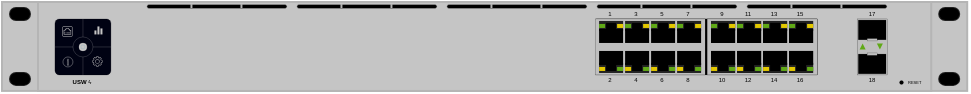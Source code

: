 <mxfile version="24.4.8" type="device">
  <diagram name="Page-1" id="KZN-zyBD-0XipZeYQRDT">
    <mxGraphModel dx="77" dy="45" grid="1" gridSize="10" guides="1" tooltips="1" connect="1" arrows="1" fold="1" page="1" pageScale="1" pageWidth="500" pageHeight="200" math="0" shadow="0">
      <root>
        <mxCell id="0" />
        <mxCell id="1" parent="0" />
        <mxCell id="kG8gvwdVwk8gPE0RTbr6-149" value="" style="group" parent="1" vertex="1" connectable="0">
          <mxGeometry x="9" y="78" width="482.6" height="44.45" as="geometry" />
        </mxCell>
        <mxCell id="PZP4gdgeWaH-fIwLRfgN-368" value="" style="rounded=0;whiteSpace=wrap;html=1;fillColor=#C5C5C5;strokeColor=#B5B5B5;glass=0;aspect=fixed;container=0;" parent="kG8gvwdVwk8gPE0RTbr6-149" vertex="1">
          <mxGeometry width="482.6" height="44.45" as="geometry" />
        </mxCell>
        <mxCell id="PZP4gdgeWaH-fIwLRfgN-369" value="" style="rounded=0;whiteSpace=wrap;html=1;fillColor=#C5C5C5;strokeColor=#B5B5B5;glass=0;aspect=fixed;container=0;" parent="kG8gvwdVwk8gPE0RTbr6-149" vertex="1">
          <mxGeometry x="18" width="446.6" height="44.45" as="geometry" />
        </mxCell>
        <mxCell id="8-Y4Epgb5bJB_0jupaL6-1" value="" style="group;strokeColor=#222222;rounded=1;arcSize=50;container=0;" parent="kG8gvwdVwk8gPE0RTbr6-149" vertex="1" connectable="0">
          <mxGeometry x="468.6" y="3" width="10" height="6" as="geometry" />
        </mxCell>
        <mxCell id="8-Y4Epgb5bJB_0jupaL6-2" value="" style="group;rounded=1;strokeColor=#222222;arcSize=50;container=0;" parent="kG8gvwdVwk8gPE0RTbr6-149" vertex="1" connectable="0">
          <mxGeometry x="468.6" y="35.45" width="10" height="6" as="geometry" />
        </mxCell>
        <mxCell id="8-Y4Epgb5bJB_0jupaL6-3" value="" style="group;rounded=1;strokeColor=#222222;arcSize=50;container=0;" parent="kG8gvwdVwk8gPE0RTbr6-149" vertex="1" connectable="0">
          <mxGeometry x="4" y="3" width="10" height="6" as="geometry" />
        </mxCell>
        <mxCell id="8-Y4Epgb5bJB_0jupaL6-4" value="" style="group;strokeColor=#222222;rounded=1;arcSize=50;container=0;" parent="kG8gvwdVwk8gPE0RTbr6-149" vertex="1" connectable="0">
          <mxGeometry x="4" y="35.45" width="10" height="6" as="geometry" />
        </mxCell>
        <mxCell id="dPUykWXNvH8D_2w4ptwh-304" value="18" style="text;html=1;align=center;verticalAlign=middle;whiteSpace=wrap;rounded=0;fontSize=3;container=0;fontColor=#000000;" parent="kG8gvwdVwk8gPE0RTbr6-149" vertex="1">
          <mxGeometry x="428.8" y="36.23" width="12" height="5" as="geometry" />
        </mxCell>
        <mxCell id="dPUykWXNvH8D_2w4ptwh-305" value="17" style="text;html=1;align=center;verticalAlign=middle;whiteSpace=wrap;rounded=0;fontSize=3;container=0;fontColor=#000000;" parent="kG8gvwdVwk8gPE0RTbr6-149" vertex="1">
          <mxGeometry x="428.8" y="3.23" width="12" height="5" as="geometry" />
        </mxCell>
        <mxCell id="dPUykWXNvH8D_2w4ptwh-325" value="" style="ellipse;whiteSpace=wrap;html=1;aspect=fixed;fillColor=#000000;strokeWidth=0.1;strokeColor=#222222;container=0;" parent="kG8gvwdVwk8gPE0RTbr6-149" vertex="1">
          <mxGeometry x="448.5" y="39" width="2" height="2" as="geometry" />
        </mxCell>
        <mxCell id="dPUykWXNvH8D_2w4ptwh-328" value="RESET" style="text;html=1;align=left;verticalAlign=middle;whiteSpace=wrap;rounded=0;fontSize=2;container=0;fontColor=#000000;" parent="kG8gvwdVwk8gPE0RTbr6-149" vertex="1">
          <mxGeometry x="450.5" y="39" width="10" height="2" as="geometry" />
        </mxCell>
        <mxCell id="PZP4gdgeWaH-fIwLRfgN-395" value="" style="rounded=0;whiteSpace=wrap;html=1;fillColor=#000000;fontColor=#ffffff;strokeColor=none;container=0;" parent="kG8gvwdVwk8gPE0RTbr6-149" vertex="1">
          <mxGeometry x="471.6" y="3" width="4" height="6" as="geometry" />
        </mxCell>
        <mxCell id="PZP4gdgeWaH-fIwLRfgN-396" value="" style="ellipse;whiteSpace=wrap;html=1;aspect=fixed;strokeColor=none;fillColor=#000000;container=0;" parent="kG8gvwdVwk8gPE0RTbr6-149" vertex="1">
          <mxGeometry x="472.6" y="3" width="6" height="6" as="geometry" />
        </mxCell>
        <mxCell id="PZP4gdgeWaH-fIwLRfgN-397" value="" style="ellipse;whiteSpace=wrap;html=1;aspect=fixed;strokeColor=none;fillColor=#000000;container=0;" parent="kG8gvwdVwk8gPE0RTbr6-149" vertex="1">
          <mxGeometry x="468.6" y="3" width="6" height="6" as="geometry" />
        </mxCell>
        <mxCell id="PZP4gdgeWaH-fIwLRfgN-391" value="" style="rounded=0;whiteSpace=wrap;html=1;fillColor=#000000;fontColor=#ffffff;strokeColor=none;container=0;" parent="kG8gvwdVwk8gPE0RTbr6-149" vertex="1">
          <mxGeometry x="471.6" y="35.45" width="4" height="6" as="geometry" />
        </mxCell>
        <mxCell id="PZP4gdgeWaH-fIwLRfgN-392" value="" style="ellipse;whiteSpace=wrap;html=1;aspect=fixed;strokeColor=none;fillColor=#000000;container=0;" parent="kG8gvwdVwk8gPE0RTbr6-149" vertex="1">
          <mxGeometry x="472.6" y="35.45" width="6" height="6" as="geometry" />
        </mxCell>
        <mxCell id="PZP4gdgeWaH-fIwLRfgN-393" value="" style="ellipse;whiteSpace=wrap;html=1;aspect=fixed;strokeColor=none;fillColor=#000000;container=0;" parent="kG8gvwdVwk8gPE0RTbr6-149" vertex="1">
          <mxGeometry x="468.6" y="35.45" width="6" height="6" as="geometry" />
        </mxCell>
        <mxCell id="PZP4gdgeWaH-fIwLRfgN-385" value="" style="rounded=0;whiteSpace=wrap;html=1;fillColor=#000000;fontColor=#ffffff;strokeColor=none;container=0;" parent="kG8gvwdVwk8gPE0RTbr6-149" vertex="1">
          <mxGeometry x="7" y="3" width="4" height="6" as="geometry" />
        </mxCell>
        <mxCell id="PZP4gdgeWaH-fIwLRfgN-386" value="" style="ellipse;whiteSpace=wrap;html=1;aspect=fixed;strokeColor=none;fillColor=#000000;container=0;" parent="kG8gvwdVwk8gPE0RTbr6-149" vertex="1">
          <mxGeometry x="8" y="3" width="6" height="6" as="geometry" />
        </mxCell>
        <mxCell id="PZP4gdgeWaH-fIwLRfgN-387" value="" style="ellipse;whiteSpace=wrap;html=1;aspect=fixed;strokeColor=none;fillColor=#000000;container=0;" parent="kG8gvwdVwk8gPE0RTbr6-149" vertex="1">
          <mxGeometry x="4" y="3" width="6" height="6" as="geometry" />
        </mxCell>
        <mxCell id="PZP4gdgeWaH-fIwLRfgN-376" value="" style="rounded=0;whiteSpace=wrap;html=1;fillColor=#000000;fontColor=#ffffff;strokeColor=none;container=0;" parent="kG8gvwdVwk8gPE0RTbr6-149" vertex="1">
          <mxGeometry x="7" y="35.45" width="4" height="6" as="geometry" />
        </mxCell>
        <mxCell id="PZP4gdgeWaH-fIwLRfgN-381" value="" style="ellipse;whiteSpace=wrap;html=1;aspect=fixed;strokeColor=none;fillColor=#000000;container=0;" parent="kG8gvwdVwk8gPE0RTbr6-149" vertex="1">
          <mxGeometry x="8" y="35.45" width="6" height="6" as="geometry" />
        </mxCell>
        <mxCell id="PZP4gdgeWaH-fIwLRfgN-382" value="" style="ellipse;whiteSpace=wrap;html=1;aspect=fixed;strokeColor=none;fillColor=#000000;container=0;" parent="kG8gvwdVwk8gPE0RTbr6-149" vertex="1">
          <mxGeometry x="4" y="35.45" width="6" height="6" as="geometry" />
        </mxCell>
        <mxCell id="dPUykWXNvH8D_2w4ptwh-297" value="" style="rounded=0;whiteSpace=wrap;html=1;strokeColor=#000000;fillColor=#BFBFBF;fontColor=#ffffff;strokeWidth=0.1;container=0;align=center;verticalAlign=middle;fontFamily=Teko Light;fontSize=3;" parent="kG8gvwdVwk8gPE0RTbr6-149" vertex="1">
          <mxGeometry x="427.3" y="8.23" width="15" height="28" as="geometry" />
        </mxCell>
        <mxCell id="dPUykWXNvH8D_2w4ptwh-299" value="" style="rounded=0;whiteSpace=wrap;html=1;strokeColor=#AAAAAA;fillColor=#000000;fontColor=#ffffff;strokeWidth=0.1;container=0;" parent="kG8gvwdVwk8gPE0RTbr6-149" vertex="1">
          <mxGeometry x="427.8" y="25.73" width="14" height="10" as="geometry" />
        </mxCell>
        <mxCell id="dPUykWXNvH8D_2w4ptwh-300" value="" style="rounded=0;whiteSpace=wrap;html=1;strokeColor=#AAAAAA;fillColor=#000000;fontColor=#ffffff;strokeWidth=0.1;container=0;" parent="kG8gvwdVwk8gPE0RTbr6-149" vertex="1">
          <mxGeometry x="427.8" y="8.73" width="14" height="10" as="geometry" />
        </mxCell>
        <mxCell id="dPUykWXNvH8D_2w4ptwh-301" value="" style="rounded=0;whiteSpace=wrap;html=1;strokeColor=#111111;fillColor=#BFBFBF;fontColor=#ffffff;strokeWidth=0.1;container=0;" parent="kG8gvwdVwk8gPE0RTbr6-149" vertex="1">
          <mxGeometry x="432.3" y="25.23" width="5" height="1.2" as="geometry" />
        </mxCell>
        <mxCell id="dPUykWXNvH8D_2w4ptwh-302" value="" style="rounded=0;whiteSpace=wrap;html=1;strokeColor=#111111;fillColor=#BFBFBF;fontColor=#ffffff;strokeWidth=0.1;container=0;" parent="kG8gvwdVwk8gPE0RTbr6-149" vertex="1">
          <mxGeometry x="432.3" y="18.03" width="5" height="1.2" as="geometry" />
        </mxCell>
        <mxCell id="dPUykWXNvH8D_2w4ptwh-272" value="" style="triangle;whiteSpace=wrap;html=1;fillColor=#60a917;fontColor=#ffffff;strokeColor=none;rotation=90;container=0;" parent="kG8gvwdVwk8gPE0RTbr6-149" vertex="1">
          <mxGeometry x="437.43" y="20.73" width="3" height="3.0" as="geometry" />
        </mxCell>
        <mxCell id="dPUykWXNvH8D_2w4ptwh-273" value="" style="triangle;whiteSpace=wrap;html=1;fillColor=#60a917;fontColor=#ffffff;strokeColor=none;rotation=-90;container=0;" parent="kG8gvwdVwk8gPE0RTbr6-149" vertex="1">
          <mxGeometry x="428.8" y="20.73" width="3" height="3.0" as="geometry" />
        </mxCell>
        <mxCell id="J5RZUyof8dS3kiCCLcv3-2" value="" style="rounded=1;whiteSpace=wrap;html=1;fillColor=#000213;strokeColor=#000000;glass=0;container=0;arcSize=8;gradientColor=none;gradientDirection=north;strokeWidth=0.1;" parent="kG8gvwdVwk8gPE0RTbr6-149" vertex="1">
          <mxGeometry x="26.22" y="8.22" width="28" height="28" as="geometry" />
        </mxCell>
        <mxCell id="YbWxmgszaFembR20GTfz-1" value="&lt;b&gt;USW&amp;nbsp;&lt;/b&gt;ϟ" style="text;html=1;align=center;verticalAlign=middle;whiteSpace=wrap;rounded=0;fontSize=3;fontColor=#000000;container=0;" parent="kG8gvwdVwk8gPE0RTbr6-149" vertex="1">
          <mxGeometry x="32.22" y="37.23" width="16" height="5" as="geometry" />
        </mxCell>
        <mxCell id="YbWxmgszaFembR20GTfz-4" style="edgeStyle=orthogonalEdgeStyle;rounded=0;orthogonalLoop=1;jettySize=auto;html=1;exitX=1;exitY=0.5;exitDx=0;exitDy=0;entryX=1;entryY=0.5;entryDx=0;entryDy=0;strokeWidth=0.1;endArrow=none;endFill=0;strokeColor=#C5C5C5;" parent="kG8gvwdVwk8gPE0RTbr6-149" source="YbWxmgszaFembR20GTfz-2" target="J5RZUyof8dS3kiCCLcv3-2" edge="1">
          <mxGeometry relative="1" as="geometry" />
        </mxCell>
        <mxCell id="YbWxmgszaFembR20GTfz-5" style="edgeStyle=orthogonalEdgeStyle;rounded=0;orthogonalLoop=1;jettySize=auto;html=1;exitX=0.5;exitY=0;exitDx=0;exitDy=0;entryX=0.5;entryY=0;entryDx=0;entryDy=0;endArrow=none;endFill=0;strokeWidth=0.1;strokeColor=#C5C5C5;" parent="kG8gvwdVwk8gPE0RTbr6-149" source="YbWxmgszaFembR20GTfz-2" target="J5RZUyof8dS3kiCCLcv3-2" edge="1">
          <mxGeometry relative="1" as="geometry" />
        </mxCell>
        <mxCell id="YbWxmgszaFembR20GTfz-6" style="edgeStyle=orthogonalEdgeStyle;rounded=0;orthogonalLoop=1;jettySize=auto;html=1;exitX=0;exitY=0.5;exitDx=0;exitDy=0;entryX=0;entryY=0.5;entryDx=0;entryDy=0;endArrow=none;endFill=0;strokeColor=#C5C5C5;strokeWidth=0.1;" parent="kG8gvwdVwk8gPE0RTbr6-149" source="YbWxmgszaFembR20GTfz-2" target="J5RZUyof8dS3kiCCLcv3-2" edge="1">
          <mxGeometry relative="1" as="geometry" />
        </mxCell>
        <mxCell id="YbWxmgszaFembR20GTfz-2" value="" style="ellipse;whiteSpace=wrap;html=1;aspect=fixed;strokeColor=#c5c5c5;fillColor=none;strokeWidth=0.1;container=0;" parent="kG8gvwdVwk8gPE0RTbr6-149" vertex="1">
          <mxGeometry x="35.22" y="17.22" width="10" height="10" as="geometry" />
        </mxCell>
        <mxCell id="YbWxmgszaFembR20GTfz-7" style="edgeStyle=orthogonalEdgeStyle;rounded=0;orthogonalLoop=1;jettySize=auto;html=1;exitX=0.5;exitY=1;exitDx=0;exitDy=0;entryX=0.5;entryY=1;entryDx=0;entryDy=0;endArrow=none;endFill=0;strokeWidth=0.1;strokeColor=#C5C5C5;" parent="kG8gvwdVwk8gPE0RTbr6-149" source="J5RZUyof8dS3kiCCLcv3-2" target="YbWxmgszaFembR20GTfz-2" edge="1">
          <mxGeometry relative="1" as="geometry">
            <mxPoint x="50" y="27" as="sourcePoint" />
            <mxPoint x="50" y="18" as="targetPoint" />
          </mxGeometry>
        </mxCell>
        <mxCell id="YbWxmgszaFembR20GTfz-9" value="" style="ellipse;whiteSpace=wrap;html=1;aspect=fixed;strokeColor=#c5c5c5;fillColor=#c5c5c5;strokeWidth=0.1;container=0;" parent="kG8gvwdVwk8gPE0RTbr6-149" vertex="1">
          <mxGeometry x="38.22" y="20.22" width="4" height="4" as="geometry" />
        </mxCell>
        <mxCell id="YbWxmgszaFembR20GTfz-10" value="" style="ellipse;whiteSpace=wrap;html=1;aspect=fixed;strokeColor=#4E95BE;fillColor=none;strokeWidth=0.1;container=0;" parent="kG8gvwdVwk8gPE0RTbr6-149" vertex="1">
          <mxGeometry x="39.22" y="21.22" width="2" height="2" as="geometry" />
        </mxCell>
        <mxCell id="YbWxmgszaFembR20GTfz-12" value="" style="sketch=0;pointerEvents=1;shadow=0;dashed=0;html=1;strokeColor=none;fillColor=#c5c5c5;aspect=fixed;labelPosition=center;verticalLabelPosition=bottom;verticalAlign=top;align=center;outlineConnect=0;shape=mxgraph.vvd.ethernet_port;rotation=-180;container=0;" parent="kG8gvwdVwk8gPE0RTbr6-149" vertex="1">
          <mxGeometry x="30.22" y="12.22" width="5" height="5" as="geometry" />
        </mxCell>
        <mxCell id="YbWxmgszaFembR20GTfz-16" value="" style="sketch=0;outlineConnect=0;fontColor=#232F3E;gradientColor=none;fillColor=#c5c5c5;strokeColor=none;dashed=0;verticalLabelPosition=bottom;verticalAlign=top;align=center;html=1;fontSize=12;fontStyle=0;aspect=fixed;pointerEvents=1;shape=mxgraph.aws4.gear;container=0;" parent="kG8gvwdVwk8gPE0RTbr6-149" vertex="1">
          <mxGeometry x="45.22" y="27.22" width="5" height="5" as="geometry" />
        </mxCell>
        <mxCell id="YbWxmgszaFembR20GTfz-17" value="" style="html=1;verticalLabelPosition=bottom;align=center;labelBackgroundColor=#ffffff;verticalAlign=top;strokeWidth=0.2;strokeColor=#c5c5c5;shadow=0;dashed=0;shape=mxgraph.ios7.icons.info;fillColor=none;container=0;" parent="kG8gvwdVwk8gPE0RTbr6-149" vertex="1">
          <mxGeometry x="30.22" y="27.22" width="5" height="5" as="geometry" />
        </mxCell>
        <mxCell id="YbWxmgszaFembR20GTfz-33" value="" style="rounded=0;whiteSpace=wrap;html=1;fillColor=#C5C5C5;strokeColor=none;container=0;" parent="kG8gvwdVwk8gPE0RTbr6-149" vertex="1">
          <mxGeometry x="46.22" y="14.22" width="1" height="2" as="geometry" />
        </mxCell>
        <mxCell id="YbWxmgszaFembR20GTfz-34" value="" style="rounded=0;whiteSpace=wrap;html=1;fillColor=#C5C5C5;strokeColor=none;container=0;" parent="kG8gvwdVwk8gPE0RTbr6-149" vertex="1">
          <mxGeometry x="47.72" y="12.22" width="1" height="4" as="geometry" />
        </mxCell>
        <mxCell id="YbWxmgszaFembR20GTfz-35" value="" style="rounded=0;whiteSpace=wrap;html=1;fillColor=#C5C5C5;strokeColor=none;container=0;" parent="kG8gvwdVwk8gPE0RTbr6-149" vertex="1">
          <mxGeometry x="49.22" y="13.22" width="1" height="3" as="geometry" />
        </mxCell>
        <mxCell id="YbWxmgszaFembR20GTfz-38" value="" style="rounded=1;whiteSpace=wrap;html=1;strokeWidth=0.2;strokeColor=#b5b5b5;arcSize=50;fillColor=#000000;container=0;" parent="kG8gvwdVwk8gPE0RTbr6-149" vertex="1">
          <mxGeometry x="72.22" y="1" width="70" height="2" as="geometry" />
        </mxCell>
        <mxCell id="YbWxmgszaFembR20GTfz-44" value="" style="rounded=1;whiteSpace=wrap;html=1;strokeWidth=0.2;strokeColor=#b5b5b5;arcSize=50;fillColor=#000000;container=0;" parent="kG8gvwdVwk8gPE0RTbr6-149" vertex="1">
          <mxGeometry x="147.22" y="1" width="70" height="2" as="geometry" />
        </mxCell>
        <mxCell id="YbWxmgszaFembR20GTfz-45" value="" style="rounded=1;whiteSpace=wrap;html=1;strokeWidth=0.2;strokeColor=#b5b5b5;arcSize=50;fillColor=#000000;container=0;" parent="kG8gvwdVwk8gPE0RTbr6-149" vertex="1">
          <mxGeometry x="222.22" y="1" width="70" height="2" as="geometry" />
        </mxCell>
        <mxCell id="YbWxmgszaFembR20GTfz-46" value="" style="rounded=1;whiteSpace=wrap;html=1;strokeWidth=0.2;strokeColor=#b5b5b5;arcSize=50;fillColor=#000000;container=0;" parent="kG8gvwdVwk8gPE0RTbr6-149" vertex="1">
          <mxGeometry x="297.22" y="1" width="70" height="2" as="geometry" />
        </mxCell>
        <mxCell id="YbWxmgszaFembR20GTfz-47" value="" style="rounded=1;whiteSpace=wrap;html=1;strokeWidth=0.2;strokeColor=#b5b5b5;arcSize=50;fillColor=#000000;container=0;" parent="kG8gvwdVwk8gPE0RTbr6-149" vertex="1">
          <mxGeometry x="372.22" y="1" width="70" height="2" as="geometry" />
        </mxCell>
        <mxCell id="YbWxmgszaFembR20GTfz-50" style="edgeStyle=orthogonalEdgeStyle;rounded=0;orthogonalLoop=1;jettySize=auto;html=1;exitX=0.25;exitY=0;exitDx=0;exitDy=0;entryX=0.25;entryY=1;entryDx=0;entryDy=0;endArrow=none;endFill=0;strokeWidth=1;strokeColor=#B5B5B5;" parent="kG8gvwdVwk8gPE0RTbr6-149" edge="1">
          <mxGeometry relative="1" as="geometry">
            <mxPoint x="94.72" y="1" as="sourcePoint" />
            <mxPoint x="94.72" y="3" as="targetPoint" />
          </mxGeometry>
        </mxCell>
        <mxCell id="YbWxmgszaFembR20GTfz-51" style="edgeStyle=orthogonalEdgeStyle;rounded=0;orthogonalLoop=1;jettySize=auto;html=1;exitX=0.25;exitY=0;exitDx=0;exitDy=0;entryX=0.25;entryY=1;entryDx=0;entryDy=0;endArrow=none;endFill=0;strokeWidth=1;strokeColor=#B5B5B5;" parent="kG8gvwdVwk8gPE0RTbr6-149" edge="1">
          <mxGeometry relative="1" as="geometry">
            <mxPoint x="119.72" y="1" as="sourcePoint" />
            <mxPoint x="119.72" y="3" as="targetPoint" />
          </mxGeometry>
        </mxCell>
        <mxCell id="YbWxmgszaFembR20GTfz-52" style="edgeStyle=orthogonalEdgeStyle;rounded=0;orthogonalLoop=1;jettySize=auto;html=1;exitX=0.25;exitY=0;exitDx=0;exitDy=0;entryX=0.25;entryY=1;entryDx=0;entryDy=0;endArrow=none;endFill=0;strokeWidth=1;strokeColor=#B5B5B5;" parent="kG8gvwdVwk8gPE0RTbr6-149" edge="1">
          <mxGeometry relative="1" as="geometry">
            <mxPoint x="169.72" y="1" as="sourcePoint" />
            <mxPoint x="169.72" y="3" as="targetPoint" />
          </mxGeometry>
        </mxCell>
        <mxCell id="YbWxmgszaFembR20GTfz-53" style="edgeStyle=orthogonalEdgeStyle;rounded=0;orthogonalLoop=1;jettySize=auto;html=1;exitX=0.25;exitY=0;exitDx=0;exitDy=0;entryX=0.25;entryY=1;entryDx=0;entryDy=0;endArrow=none;endFill=0;strokeWidth=1;strokeColor=#B5B5B5;" parent="kG8gvwdVwk8gPE0RTbr6-149" edge="1">
          <mxGeometry relative="1" as="geometry">
            <mxPoint x="194.72" y="1" as="sourcePoint" />
            <mxPoint x="194.72" y="3" as="targetPoint" />
          </mxGeometry>
        </mxCell>
        <mxCell id="YbWxmgszaFembR20GTfz-54" style="edgeStyle=orthogonalEdgeStyle;rounded=0;orthogonalLoop=1;jettySize=auto;html=1;exitX=0.25;exitY=0;exitDx=0;exitDy=0;entryX=0.25;entryY=1;entryDx=0;entryDy=0;endArrow=none;endFill=0;strokeWidth=1;strokeColor=#B5B5B5;" parent="kG8gvwdVwk8gPE0RTbr6-149" edge="1">
          <mxGeometry relative="1" as="geometry">
            <mxPoint x="244.72" y="1" as="sourcePoint" />
            <mxPoint x="244.72" y="3" as="targetPoint" />
          </mxGeometry>
        </mxCell>
        <mxCell id="YbWxmgszaFembR20GTfz-55" style="edgeStyle=orthogonalEdgeStyle;rounded=0;orthogonalLoop=1;jettySize=auto;html=1;exitX=0.25;exitY=0;exitDx=0;exitDy=0;entryX=0.25;entryY=1;entryDx=0;entryDy=0;endArrow=none;endFill=0;strokeWidth=1;strokeColor=#B5B5B5;" parent="kG8gvwdVwk8gPE0RTbr6-149" edge="1">
          <mxGeometry relative="1" as="geometry">
            <mxPoint x="269.72" y="1" as="sourcePoint" />
            <mxPoint x="269.72" y="3" as="targetPoint" />
          </mxGeometry>
        </mxCell>
        <mxCell id="YbWxmgszaFembR20GTfz-56" style="edgeStyle=orthogonalEdgeStyle;rounded=0;orthogonalLoop=1;jettySize=auto;html=1;exitX=0.25;exitY=0;exitDx=0;exitDy=0;entryX=0.25;entryY=1;entryDx=0;entryDy=0;endArrow=none;endFill=0;strokeWidth=1;strokeColor=#B5B5B5;" parent="kG8gvwdVwk8gPE0RTbr6-149" edge="1">
          <mxGeometry relative="1" as="geometry">
            <mxPoint x="319.72" y="1" as="sourcePoint" />
            <mxPoint x="319.72" y="3" as="targetPoint" />
          </mxGeometry>
        </mxCell>
        <mxCell id="YbWxmgszaFembR20GTfz-57" style="edgeStyle=orthogonalEdgeStyle;rounded=0;orthogonalLoop=1;jettySize=auto;html=1;exitX=0.25;exitY=0;exitDx=0;exitDy=0;entryX=0.25;entryY=1;entryDx=0;entryDy=0;endArrow=none;endFill=0;strokeWidth=1;strokeColor=#B5B5B5;" parent="kG8gvwdVwk8gPE0RTbr6-149" edge="1">
          <mxGeometry relative="1" as="geometry">
            <mxPoint x="344.72" y="1" as="sourcePoint" />
            <mxPoint x="344.72" y="3" as="targetPoint" />
          </mxGeometry>
        </mxCell>
        <mxCell id="YbWxmgszaFembR20GTfz-58" style="edgeStyle=orthogonalEdgeStyle;rounded=0;orthogonalLoop=1;jettySize=auto;html=1;exitX=0.25;exitY=0;exitDx=0;exitDy=0;entryX=0.25;entryY=1;entryDx=0;entryDy=0;endArrow=none;endFill=0;strokeWidth=1;strokeColor=#B5B5B5;" parent="kG8gvwdVwk8gPE0RTbr6-149" edge="1">
          <mxGeometry relative="1" as="geometry">
            <mxPoint x="394.72" y="1" as="sourcePoint" />
            <mxPoint x="394.72" y="3" as="targetPoint" />
          </mxGeometry>
        </mxCell>
        <mxCell id="YbWxmgszaFembR20GTfz-59" style="edgeStyle=orthogonalEdgeStyle;rounded=0;orthogonalLoop=1;jettySize=auto;html=1;exitX=0.25;exitY=0;exitDx=0;exitDy=0;entryX=0.25;entryY=1;entryDx=0;entryDy=0;endArrow=none;endFill=0;strokeWidth=1;strokeColor=#B5B5B5;" parent="kG8gvwdVwk8gPE0RTbr6-149" edge="1">
          <mxGeometry relative="1" as="geometry">
            <mxPoint x="419.72" y="1" as="sourcePoint" />
            <mxPoint x="419.72" y="3" as="targetPoint" />
          </mxGeometry>
        </mxCell>
        <mxCell id="kG8gvwdVwk8gPE0RTbr6-148" value="" style="rounded=0;whiteSpace=wrap;html=1;strokeColor=#000000;fillColor=#000000;fontColor=#ffffff;strokeWidth=0.1;fontSize=3;fontFamily=Teko Light;align=center;verticalAlign=middle;container=0;" parent="kG8gvwdVwk8gPE0RTbr6-149" vertex="1">
          <mxGeometry x="297" y="8.22" width="110.3" height="28" as="geometry" />
        </mxCell>
        <mxCell id="kG8gvwdVwk8gPE0RTbr6-1" value="2" style="text;html=1;align=center;verticalAlign=middle;whiteSpace=wrap;rounded=0;fontSize=3;container=0;fontColor=#000000;" parent="kG8gvwdVwk8gPE0RTbr6-149" vertex="1">
          <mxGeometry x="298.3" y="36.23" width="12" height="5" as="geometry" />
        </mxCell>
        <mxCell id="kG8gvwdVwk8gPE0RTbr6-2" value="4" style="text;html=1;align=center;verticalAlign=middle;whiteSpace=wrap;rounded=0;fontSize=3;container=0;fontColor=#000000;" parent="kG8gvwdVwk8gPE0RTbr6-149" vertex="1">
          <mxGeometry x="311.3" y="36.23" width="12" height="5" as="geometry" />
        </mxCell>
        <mxCell id="kG8gvwdVwk8gPE0RTbr6-3" value="6" style="text;html=1;align=center;verticalAlign=middle;whiteSpace=wrap;rounded=0;fontSize=3;container=0;fontColor=#000000;" parent="kG8gvwdVwk8gPE0RTbr6-149" vertex="1">
          <mxGeometry x="324.3" y="36.23" width="12" height="5" as="geometry" />
        </mxCell>
        <mxCell id="kG8gvwdVwk8gPE0RTbr6-4" value="8" style="text;html=1;align=center;verticalAlign=middle;whiteSpace=wrap;rounded=0;fontSize=3;container=0;fontColor=#000000;" parent="kG8gvwdVwk8gPE0RTbr6-149" vertex="1">
          <mxGeometry x="337.3" y="36.23" width="12" height="5" as="geometry" />
        </mxCell>
        <mxCell id="kG8gvwdVwk8gPE0RTbr6-5" value="10" style="text;html=1;align=center;verticalAlign=middle;whiteSpace=wrap;rounded=0;fontSize=3;container=0;fontColor=#000000;" parent="kG8gvwdVwk8gPE0RTbr6-149" vertex="1">
          <mxGeometry x="354.3" y="36.23" width="12" height="5" as="geometry" />
        </mxCell>
        <mxCell id="kG8gvwdVwk8gPE0RTbr6-6" value="12" style="text;html=1;align=center;verticalAlign=middle;whiteSpace=wrap;rounded=0;fontSize=3;container=0;fontColor=#000000;" parent="kG8gvwdVwk8gPE0RTbr6-149" vertex="1">
          <mxGeometry x="367.3" y="36.23" width="12" height="5" as="geometry" />
        </mxCell>
        <mxCell id="kG8gvwdVwk8gPE0RTbr6-7" value="1" style="text;html=1;align=center;verticalAlign=middle;whiteSpace=wrap;rounded=0;fontSize=3;container=0;fontColor=#000000;" parent="kG8gvwdVwk8gPE0RTbr6-149" vertex="1">
          <mxGeometry x="298.3" y="3.23" width="12" height="5" as="geometry" />
        </mxCell>
        <mxCell id="kG8gvwdVwk8gPE0RTbr6-8" value="3" style="text;html=1;align=center;verticalAlign=middle;whiteSpace=wrap;rounded=0;fontSize=3;container=0;fontColor=#000000;" parent="kG8gvwdVwk8gPE0RTbr6-149" vertex="1">
          <mxGeometry x="311.3" y="3.23" width="12" height="5" as="geometry" />
        </mxCell>
        <mxCell id="kG8gvwdVwk8gPE0RTbr6-9" value="5" style="text;html=1;align=center;verticalAlign=middle;whiteSpace=wrap;rounded=0;fontSize=3;container=0;fontColor=#000000;" parent="kG8gvwdVwk8gPE0RTbr6-149" vertex="1">
          <mxGeometry x="324.3" y="3.23" width="12" height="5" as="geometry" />
        </mxCell>
        <mxCell id="kG8gvwdVwk8gPE0RTbr6-10" value="7" style="text;html=1;align=center;verticalAlign=middle;whiteSpace=wrap;rounded=0;fontSize=3;container=0;fontColor=#000000;" parent="kG8gvwdVwk8gPE0RTbr6-149" vertex="1">
          <mxGeometry x="337.3" y="3.23" width="12" height="5" as="geometry" />
        </mxCell>
        <mxCell id="kG8gvwdVwk8gPE0RTbr6-11" value="9" style="text;html=1;align=center;verticalAlign=middle;whiteSpace=wrap;rounded=0;fontSize=3;container=0;fontColor=#000000;" parent="kG8gvwdVwk8gPE0RTbr6-149" vertex="1">
          <mxGeometry x="354.3" y="3.23" width="12" height="5" as="geometry" />
        </mxCell>
        <mxCell id="kG8gvwdVwk8gPE0RTbr6-12" value="11" style="text;html=1;align=center;verticalAlign=middle;whiteSpace=wrap;rounded=0;fontSize=3;container=0;fontColor=#000000;" parent="kG8gvwdVwk8gPE0RTbr6-149" vertex="1">
          <mxGeometry x="367.3" y="3.23" width="12" height="5" as="geometry" />
        </mxCell>
        <mxCell id="kG8gvwdVwk8gPE0RTbr6-13" value="" style="rounded=0;whiteSpace=wrap;html=1;strokeColor=#000000;fillColor=#BFBFBF;fontColor=#ffffff;strokeWidth=0.1;fontSize=3;fontFamily=Teko Light;align=center;verticalAlign=middle;container=0;" parent="kG8gvwdVwk8gPE0RTbr6-149" vertex="1">
          <mxGeometry x="352.3" y="8.23" width="55" height="28" as="geometry" />
        </mxCell>
        <mxCell id="kG8gvwdVwk8gPE0RTbr6-14" value="" style="rounded=0;whiteSpace=wrap;html=1;strokeColor=none;fillColor=#222222;fontColor=#ffffff;strokeWidth=0.1;fontSize=3;fontFamily=Teko Light;container=0;rotation=-180;" parent="kG8gvwdVwk8gPE0RTbr6-149" vertex="1">
          <mxGeometry x="380.3" y="30.23" width="12" height="5" as="geometry" />
        </mxCell>
        <mxCell id="kG8gvwdVwk8gPE0RTbr6-15" value="" style="rounded=0;whiteSpace=wrap;html=1;strokeColor=none;fillColor=#000000;fontColor=#ffffff;strokeWidth=0.1;fontSize=3;fontFamily=Teko Light;container=0;rotation=-180;" parent="kG8gvwdVwk8gPE0RTbr6-149" vertex="1">
          <mxGeometry x="380.3" y="24.23" width="12" height="7" as="geometry" />
        </mxCell>
        <mxCell id="kG8gvwdVwk8gPE0RTbr6-16" value="" style="rounded=0;whiteSpace=wrap;html=1;strokeColor=none;fillColor=#000000;fontColor=#ffffff;strokeWidth=0.1;fontSize=3;fontFamily=Teko Light;container=0;rotation=-180;" parent="kG8gvwdVwk8gPE0RTbr6-149" vertex="1">
          <mxGeometry x="383.8" y="30.23" width="5" height="4" as="geometry" />
        </mxCell>
        <mxCell id="kG8gvwdVwk8gPE0RTbr6-17" value="" style="rounded=0;whiteSpace=wrap;html=1;strokeColor=none;fillColor=#60a917;fontColor=#ffffff;strokeWidth=0.1;fontSize=3;fontFamily=Teko Light;container=0;rotation=-180;" parent="kG8gvwdVwk8gPE0RTbr6-149" vertex="1">
          <mxGeometry x="389.3" y="32.23" width="3" height="2" as="geometry" />
        </mxCell>
        <mxCell id="kG8gvwdVwk8gPE0RTbr6-18" value="" style="rounded=0;whiteSpace=wrap;html=1;strokeColor=none;fillColor=#e3c800;fontColor=#000000;strokeWidth=0.1;fontSize=3;fontFamily=Teko Light;container=0;rotation=-180;" parent="kG8gvwdVwk8gPE0RTbr6-149" vertex="1">
          <mxGeometry x="380.3" y="32.23" width="3" height="2" as="geometry" />
        </mxCell>
        <mxCell id="kG8gvwdVwk8gPE0RTbr6-19" value="" style="rounded=0;whiteSpace=wrap;html=1;strokeColor=none;fillColor=#222222;fontColor=#ffffff;strokeWidth=0.1;fontSize=3;fontFamily=Teko Light;container=0;" parent="kG8gvwdVwk8gPE0RTbr6-149" vertex="1">
          <mxGeometry x="354.299" y="9.228" width="12" height="5" as="geometry" />
        </mxCell>
        <mxCell id="kG8gvwdVwk8gPE0RTbr6-20" value="" style="rounded=0;whiteSpace=wrap;html=1;strokeColor=none;fillColor=#000000;fontColor=#ffffff;strokeWidth=0.1;fontSize=3;fontFamily=Teko Light;container=0;" parent="kG8gvwdVwk8gPE0RTbr6-149" vertex="1">
          <mxGeometry x="354.297" y="13.231" width="12" height="7" as="geometry" />
        </mxCell>
        <mxCell id="kG8gvwdVwk8gPE0RTbr6-21" value="" style="rounded=0;whiteSpace=wrap;html=1;strokeColor=none;fillColor=#000000;fontColor=#ffffff;strokeWidth=0.1;fontSize=3;fontFamily=Teko Light;container=0;" parent="kG8gvwdVwk8gPE0RTbr6-149" vertex="1">
          <mxGeometry x="357.8" y="10.23" width="5" height="4" as="geometry" />
        </mxCell>
        <mxCell id="kG8gvwdVwk8gPE0RTbr6-22" value="" style="rounded=0;whiteSpace=wrap;html=1;strokeColor=none;fillColor=#60a917;fontColor=#ffffff;strokeWidth=0.1;fontSize=3;fontFamily=Teko Light;container=0;" parent="kG8gvwdVwk8gPE0RTbr6-149" vertex="1">
          <mxGeometry x="354.3" y="10.73" width="3" height="2" as="geometry" />
        </mxCell>
        <mxCell id="kG8gvwdVwk8gPE0RTbr6-23" value="" style="rounded=0;whiteSpace=wrap;html=1;strokeColor=none;fillColor=#e3c800;fontColor=#000000;strokeWidth=0.1;fontSize=3;fontFamily=Teko Light;container=0;" parent="kG8gvwdVwk8gPE0RTbr6-149" vertex="1">
          <mxGeometry x="363.3" y="10.73" width="3" height="2" as="geometry" />
        </mxCell>
        <mxCell id="kG8gvwdVwk8gPE0RTbr6-24" value="" style="rounded=0;whiteSpace=wrap;html=1;strokeColor=none;fillColor=#222222;fontColor=#ffffff;strokeWidth=0.1;fontSize=3;fontFamily=Teko Light;container=0;" parent="kG8gvwdVwk8gPE0RTbr6-149" vertex="1">
          <mxGeometry x="367.299" y="9.228" width="12" height="5" as="geometry" />
        </mxCell>
        <mxCell id="kG8gvwdVwk8gPE0RTbr6-25" value="" style="rounded=0;whiteSpace=wrap;html=1;strokeColor=none;fillColor=#000000;fontColor=#ffffff;strokeWidth=0.1;fontSize=3;fontFamily=Teko Light;container=0;" parent="kG8gvwdVwk8gPE0RTbr6-149" vertex="1">
          <mxGeometry x="367.297" y="13.231" width="12" height="7" as="geometry" />
        </mxCell>
        <mxCell id="kG8gvwdVwk8gPE0RTbr6-26" value="" style="rounded=0;whiteSpace=wrap;html=1;strokeColor=none;fillColor=#000000;fontColor=#ffffff;strokeWidth=0.1;fontSize=3;fontFamily=Teko Light;container=0;" parent="kG8gvwdVwk8gPE0RTbr6-149" vertex="1">
          <mxGeometry x="370.8" y="10.23" width="5" height="4" as="geometry" />
        </mxCell>
        <mxCell id="kG8gvwdVwk8gPE0RTbr6-27" value="" style="rounded=0;whiteSpace=wrap;html=1;strokeColor=none;fillColor=#60a917;fontColor=#ffffff;strokeWidth=0.1;fontSize=3;fontFamily=Teko Light;container=0;" parent="kG8gvwdVwk8gPE0RTbr6-149" vertex="1">
          <mxGeometry x="367.3" y="10.73" width="3" height="2" as="geometry" />
        </mxCell>
        <mxCell id="kG8gvwdVwk8gPE0RTbr6-28" value="" style="rounded=0;whiteSpace=wrap;html=1;strokeColor=none;fillColor=#e3c800;fontColor=#000000;strokeWidth=0.1;fontSize=3;fontFamily=Teko Light;container=0;" parent="kG8gvwdVwk8gPE0RTbr6-149" vertex="1">
          <mxGeometry x="376.3" y="10.73" width="3" height="2" as="geometry" />
        </mxCell>
        <mxCell id="kG8gvwdVwk8gPE0RTbr6-29" value="" style="rounded=0;whiteSpace=wrap;html=1;strokeColor=none;fillColor=#222222;fontColor=#ffffff;strokeWidth=0.1;fontSize=3;fontFamily=Teko Light;container=0;" parent="kG8gvwdVwk8gPE0RTbr6-149" vertex="1">
          <mxGeometry x="380.299" y="9.228" width="12" height="5" as="geometry" />
        </mxCell>
        <mxCell id="kG8gvwdVwk8gPE0RTbr6-30" value="" style="rounded=0;whiteSpace=wrap;html=1;strokeColor=none;fillColor=#000000;fontColor=#ffffff;strokeWidth=0.1;fontSize=3;fontFamily=Teko Light;container=0;" parent="kG8gvwdVwk8gPE0RTbr6-149" vertex="1">
          <mxGeometry x="380.297" y="13.231" width="12" height="7" as="geometry" />
        </mxCell>
        <mxCell id="kG8gvwdVwk8gPE0RTbr6-31" value="" style="rounded=0;whiteSpace=wrap;html=1;strokeColor=none;fillColor=#000000;fontColor=#ffffff;strokeWidth=0.1;fontSize=3;fontFamily=Teko Light;container=0;" parent="kG8gvwdVwk8gPE0RTbr6-149" vertex="1">
          <mxGeometry x="383.8" y="10.23" width="5" height="4" as="geometry" />
        </mxCell>
        <mxCell id="kG8gvwdVwk8gPE0RTbr6-32" value="" style="rounded=0;whiteSpace=wrap;html=1;strokeColor=none;fillColor=#60a917;fontColor=#ffffff;strokeWidth=0.1;fontSize=3;fontFamily=Teko Light;container=0;" parent="kG8gvwdVwk8gPE0RTbr6-149" vertex="1">
          <mxGeometry x="380.3" y="10.73" width="3" height="2" as="geometry" />
        </mxCell>
        <mxCell id="kG8gvwdVwk8gPE0RTbr6-33" value="" style="rounded=0;whiteSpace=wrap;html=1;strokeColor=none;fillColor=#e3c800;fontColor=#000000;strokeWidth=0.1;fontSize=3;fontFamily=Teko Light;container=0;" parent="kG8gvwdVwk8gPE0RTbr6-149" vertex="1">
          <mxGeometry x="389.3" y="10.73" width="3" height="2" as="geometry" />
        </mxCell>
        <mxCell id="kG8gvwdVwk8gPE0RTbr6-34" value="" style="rounded=0;whiteSpace=wrap;html=1;strokeColor=none;fillColor=#222222;fontColor=#ffffff;strokeWidth=0.1;fontSize=3;fontFamily=Teko Light;container=0;" parent="kG8gvwdVwk8gPE0RTbr6-149" vertex="1">
          <mxGeometry x="393.299" y="9.228" width="12" height="5" as="geometry" />
        </mxCell>
        <mxCell id="kG8gvwdVwk8gPE0RTbr6-35" value="" style="rounded=0;whiteSpace=wrap;html=1;strokeColor=none;fillColor=#000000;fontColor=#ffffff;strokeWidth=0.1;fontSize=3;fontFamily=Teko Light;container=0;" parent="kG8gvwdVwk8gPE0RTbr6-149" vertex="1">
          <mxGeometry x="393.297" y="13.231" width="12" height="7" as="geometry" />
        </mxCell>
        <mxCell id="kG8gvwdVwk8gPE0RTbr6-36" value="" style="rounded=0;whiteSpace=wrap;html=1;strokeColor=none;fillColor=#000000;fontColor=#ffffff;strokeWidth=0.1;fontSize=3;fontFamily=Teko Light;container=0;" parent="kG8gvwdVwk8gPE0RTbr6-149" vertex="1">
          <mxGeometry x="396.8" y="10.23" width="5" height="4" as="geometry" />
        </mxCell>
        <mxCell id="kG8gvwdVwk8gPE0RTbr6-37" value="" style="rounded=0;whiteSpace=wrap;html=1;strokeColor=none;fillColor=#60a917;fontColor=#ffffff;strokeWidth=0.1;fontSize=3;fontFamily=Teko Light;container=0;" parent="kG8gvwdVwk8gPE0RTbr6-149" vertex="1">
          <mxGeometry x="393.3" y="10.73" width="3" height="2" as="geometry" />
        </mxCell>
        <mxCell id="kG8gvwdVwk8gPE0RTbr6-38" value="" style="rounded=0;whiteSpace=wrap;html=1;strokeColor=none;fillColor=#e3c800;fontColor=#000000;strokeWidth=0.1;fontSize=3;fontFamily=Teko Light;container=0;" parent="kG8gvwdVwk8gPE0RTbr6-149" vertex="1">
          <mxGeometry x="402.3" y="10.73" width="3" height="2" as="geometry" />
        </mxCell>
        <mxCell id="kG8gvwdVwk8gPE0RTbr6-39" value="" style="rounded=0;whiteSpace=wrap;html=1;strokeColor=none;fillColor=#222222;fontColor=#ffffff;strokeWidth=0.1;fontSize=3;fontFamily=Teko Light;container=0;rotation=-180;" parent="kG8gvwdVwk8gPE0RTbr6-149" vertex="1">
          <mxGeometry x="354.297" y="30.228" width="12" height="5" as="geometry" />
        </mxCell>
        <mxCell id="kG8gvwdVwk8gPE0RTbr6-40" value="" style="rounded=0;whiteSpace=wrap;html=1;strokeColor=none;fillColor=#000000;fontColor=#ffffff;strokeWidth=0.1;fontSize=3;fontFamily=Teko Light;container=0;rotation=-180;" parent="kG8gvwdVwk8gPE0RTbr6-149" vertex="1">
          <mxGeometry x="354.297" y="24.228" width="12" height="7" as="geometry" />
        </mxCell>
        <mxCell id="kG8gvwdVwk8gPE0RTbr6-41" value="" style="rounded=0;whiteSpace=wrap;html=1;strokeColor=none;fillColor=#000000;fontColor=#ffffff;strokeWidth=0.1;fontSize=3;fontFamily=Teko Light;container=0;rotation=-180;" parent="kG8gvwdVwk8gPE0RTbr6-149" vertex="1">
          <mxGeometry x="357.797" y="30.228" width="5" height="4" as="geometry" />
        </mxCell>
        <mxCell id="kG8gvwdVwk8gPE0RTbr6-42" value="" style="rounded=0;whiteSpace=wrap;html=1;strokeColor=none;fillColor=#60a917;fontColor=#ffffff;strokeWidth=0.1;fontSize=3;fontFamily=Teko Light;container=0;rotation=-180;" parent="kG8gvwdVwk8gPE0RTbr6-149" vertex="1">
          <mxGeometry x="363.297" y="32.228" width="3" height="2" as="geometry" />
        </mxCell>
        <mxCell id="kG8gvwdVwk8gPE0RTbr6-43" value="" style="rounded=0;whiteSpace=wrap;html=1;strokeColor=none;fillColor=#e3c800;fontColor=#000000;strokeWidth=0.1;fontSize=3;fontFamily=Teko Light;container=0;rotation=-180;" parent="kG8gvwdVwk8gPE0RTbr6-149" vertex="1">
          <mxGeometry x="354.297" y="32.228" width="3" height="2" as="geometry" />
        </mxCell>
        <mxCell id="kG8gvwdVwk8gPE0RTbr6-44" value="" style="rounded=0;whiteSpace=wrap;html=1;strokeColor=none;fillColor=#222222;fontColor=#ffffff;strokeWidth=0.1;fontSize=3;fontFamily=Teko Light;container=0;rotation=-180;" parent="kG8gvwdVwk8gPE0RTbr6-149" vertex="1">
          <mxGeometry x="367.3" y="30.23" width="12" height="5" as="geometry" />
        </mxCell>
        <mxCell id="kG8gvwdVwk8gPE0RTbr6-45" value="" style="rounded=0;whiteSpace=wrap;html=1;strokeColor=none;fillColor=#000000;fontColor=#ffffff;strokeWidth=0.1;fontSize=3;fontFamily=Teko Light;container=0;rotation=-180;" parent="kG8gvwdVwk8gPE0RTbr6-149" vertex="1">
          <mxGeometry x="367.3" y="24.23" width="12" height="7" as="geometry" />
        </mxCell>
        <mxCell id="kG8gvwdVwk8gPE0RTbr6-46" value="" style="rounded=0;whiteSpace=wrap;html=1;strokeColor=none;fillColor=#000000;fontColor=#ffffff;strokeWidth=0.1;fontSize=3;fontFamily=Teko Light;container=0;rotation=-180;" parent="kG8gvwdVwk8gPE0RTbr6-149" vertex="1">
          <mxGeometry x="370.8" y="30.23" width="5" height="4" as="geometry" />
        </mxCell>
        <mxCell id="kG8gvwdVwk8gPE0RTbr6-47" value="" style="rounded=0;whiteSpace=wrap;html=1;strokeColor=none;fillColor=#60a917;fontColor=#ffffff;strokeWidth=0.1;fontSize=3;fontFamily=Teko Light;container=0;rotation=-180;" parent="kG8gvwdVwk8gPE0RTbr6-149" vertex="1">
          <mxGeometry x="376.3" y="32.23" width="3" height="2" as="geometry" />
        </mxCell>
        <mxCell id="kG8gvwdVwk8gPE0RTbr6-48" value="" style="rounded=0;whiteSpace=wrap;html=1;strokeColor=none;fillColor=#e3c800;fontColor=#000000;strokeWidth=0.1;fontSize=3;fontFamily=Teko Light;container=0;rotation=-180;" parent="kG8gvwdVwk8gPE0RTbr6-149" vertex="1">
          <mxGeometry x="367.3" y="32.23" width="3" height="2" as="geometry" />
        </mxCell>
        <mxCell id="kG8gvwdVwk8gPE0RTbr6-49" value="" style="rounded=0;whiteSpace=wrap;html=1;strokeColor=none;fillColor=#222222;fontColor=#ffffff;strokeWidth=0.1;fontSize=3;fontFamily=Teko Light;container=0;rotation=-180;" parent="kG8gvwdVwk8gPE0RTbr6-149" vertex="1">
          <mxGeometry x="393.3" y="30.23" width="12" height="5" as="geometry" />
        </mxCell>
        <mxCell id="kG8gvwdVwk8gPE0RTbr6-50" value="" style="rounded=0;whiteSpace=wrap;html=1;strokeColor=none;fillColor=#000000;fontColor=#ffffff;strokeWidth=0.1;fontSize=3;fontFamily=Teko Light;container=0;rotation=-180;" parent="kG8gvwdVwk8gPE0RTbr6-149" vertex="1">
          <mxGeometry x="393.3" y="24.23" width="12" height="7" as="geometry" />
        </mxCell>
        <mxCell id="kG8gvwdVwk8gPE0RTbr6-51" value="" style="rounded=0;whiteSpace=wrap;html=1;strokeColor=none;fillColor=#000000;fontColor=#ffffff;strokeWidth=0.1;fontSize=3;fontFamily=Teko Light;container=0;rotation=-180;" parent="kG8gvwdVwk8gPE0RTbr6-149" vertex="1">
          <mxGeometry x="396.8" y="30.23" width="5" height="4" as="geometry" />
        </mxCell>
        <mxCell id="kG8gvwdVwk8gPE0RTbr6-52" value="" style="rounded=0;whiteSpace=wrap;html=1;strokeColor=none;fillColor=#60a917;fontColor=#ffffff;strokeWidth=0.1;fontSize=3;fontFamily=Teko Light;container=0;rotation=-180;" parent="kG8gvwdVwk8gPE0RTbr6-149" vertex="1">
          <mxGeometry x="402.3" y="32.23" width="3" height="2" as="geometry" />
        </mxCell>
        <mxCell id="kG8gvwdVwk8gPE0RTbr6-53" value="" style="rounded=0;whiteSpace=wrap;html=1;strokeColor=none;fillColor=#e3c800;fontColor=#000000;strokeWidth=0.1;fontSize=3;fontFamily=Teko Light;container=0;rotation=-180;" parent="kG8gvwdVwk8gPE0RTbr6-149" vertex="1">
          <mxGeometry x="393.3" y="32.23" width="3" height="2" as="geometry" />
        </mxCell>
        <mxCell id="kG8gvwdVwk8gPE0RTbr6-54" value="14" style="text;html=1;align=center;verticalAlign=middle;whiteSpace=wrap;rounded=0;fontSize=3;container=0;fontColor=#000000;" parent="kG8gvwdVwk8gPE0RTbr6-149" vertex="1">
          <mxGeometry x="380.3" y="36.23" width="12" height="5" as="geometry" />
        </mxCell>
        <mxCell id="kG8gvwdVwk8gPE0RTbr6-55" value="16" style="text;html=1;align=center;verticalAlign=middle;whiteSpace=wrap;rounded=0;fontSize=3;container=0;fontColor=#000000;" parent="kG8gvwdVwk8gPE0RTbr6-149" vertex="1">
          <mxGeometry x="393.3" y="36.23" width="12" height="5" as="geometry" />
        </mxCell>
        <mxCell id="kG8gvwdVwk8gPE0RTbr6-56" value="13" style="text;html=1;align=center;verticalAlign=middle;whiteSpace=wrap;rounded=0;fontSize=3;container=0;fontColor=#000000;" parent="kG8gvwdVwk8gPE0RTbr6-149" vertex="1">
          <mxGeometry x="380.3" y="3.23" width="12" height="5" as="geometry" />
        </mxCell>
        <mxCell id="kG8gvwdVwk8gPE0RTbr6-57" value="15" style="text;html=1;align=center;verticalAlign=middle;whiteSpace=wrap;rounded=0;fontSize=3;container=0;fontColor=#000000;" parent="kG8gvwdVwk8gPE0RTbr6-149" vertex="1">
          <mxGeometry x="393.3" y="3.23" width="12" height="5" as="geometry" />
        </mxCell>
        <mxCell id="kG8gvwdVwk8gPE0RTbr6-58" value="" style="rounded=0;whiteSpace=wrap;html=1;strokeColor=#000000;fillColor=#BFBFBF;fontColor=#ffffff;strokeWidth=0.1;fontSize=3;fontFamily=Teko Light;align=center;verticalAlign=middle;container=0;" parent="kG8gvwdVwk8gPE0RTbr6-149" vertex="1">
          <mxGeometry x="296.3" y="8.23" width="55" height="28" as="geometry" />
        </mxCell>
        <mxCell id="kG8gvwdVwk8gPE0RTbr6-59" value="" style="rounded=0;whiteSpace=wrap;html=1;strokeColor=none;fillColor=#222222;fontColor=#ffffff;strokeWidth=0.1;fontSize=3;fontFamily=Teko Light;container=0;rotation=-180;" parent="kG8gvwdVwk8gPE0RTbr6-149" vertex="1">
          <mxGeometry x="324.3" y="30.23" width="12" height="5" as="geometry" />
        </mxCell>
        <mxCell id="kG8gvwdVwk8gPE0RTbr6-60" value="" style="rounded=0;whiteSpace=wrap;html=1;strokeColor=none;fillColor=#000000;fontColor=#ffffff;strokeWidth=0.1;fontSize=3;fontFamily=Teko Light;container=0;rotation=-180;" parent="kG8gvwdVwk8gPE0RTbr6-149" vertex="1">
          <mxGeometry x="324.3" y="24.23" width="12" height="7" as="geometry" />
        </mxCell>
        <mxCell id="kG8gvwdVwk8gPE0RTbr6-61" value="" style="rounded=0;whiteSpace=wrap;html=1;strokeColor=none;fillColor=#000000;fontColor=#ffffff;strokeWidth=0.1;fontSize=3;fontFamily=Teko Light;container=0;rotation=-180;" parent="kG8gvwdVwk8gPE0RTbr6-149" vertex="1">
          <mxGeometry x="327.8" y="30.23" width="5" height="4" as="geometry" />
        </mxCell>
        <mxCell id="kG8gvwdVwk8gPE0RTbr6-62" value="" style="rounded=0;whiteSpace=wrap;html=1;strokeColor=none;fillColor=#60a917;fontColor=#ffffff;strokeWidth=0.1;fontSize=3;fontFamily=Teko Light;container=0;rotation=-180;" parent="kG8gvwdVwk8gPE0RTbr6-149" vertex="1">
          <mxGeometry x="333.3" y="32.23" width="3" height="2" as="geometry" />
        </mxCell>
        <mxCell id="kG8gvwdVwk8gPE0RTbr6-63" value="" style="rounded=0;whiteSpace=wrap;html=1;strokeColor=none;fillColor=#e3c800;fontColor=#000000;strokeWidth=0.1;fontSize=3;fontFamily=Teko Light;container=0;rotation=-180;" parent="kG8gvwdVwk8gPE0RTbr6-149" vertex="1">
          <mxGeometry x="324.3" y="32.23" width="3" height="2" as="geometry" />
        </mxCell>
        <mxCell id="kG8gvwdVwk8gPE0RTbr6-64" value="" style="rounded=0;whiteSpace=wrap;html=1;strokeColor=none;fillColor=#222222;fontColor=#ffffff;strokeWidth=0.1;fontSize=3;fontFamily=Teko Light;container=0;" parent="kG8gvwdVwk8gPE0RTbr6-149" vertex="1">
          <mxGeometry x="298.299" y="9.228" width="12" height="5" as="geometry" />
        </mxCell>
        <mxCell id="kG8gvwdVwk8gPE0RTbr6-65" value="" style="rounded=0;whiteSpace=wrap;html=1;strokeColor=none;fillColor=#000000;fontColor=#ffffff;strokeWidth=0.1;fontSize=3;fontFamily=Teko Light;container=0;" parent="kG8gvwdVwk8gPE0RTbr6-149" vertex="1">
          <mxGeometry x="298.297" y="13.231" width="12" height="7" as="geometry" />
        </mxCell>
        <mxCell id="kG8gvwdVwk8gPE0RTbr6-66" value="" style="rounded=0;whiteSpace=wrap;html=1;strokeColor=none;fillColor=#000000;fontColor=#ffffff;strokeWidth=0.1;fontSize=3;fontFamily=Teko Light;container=0;" parent="kG8gvwdVwk8gPE0RTbr6-149" vertex="1">
          <mxGeometry x="301.8" y="10.23" width="5" height="4" as="geometry" />
        </mxCell>
        <mxCell id="kG8gvwdVwk8gPE0RTbr6-67" value="" style="rounded=0;whiteSpace=wrap;html=1;strokeColor=none;fillColor=#60a917;fontColor=#ffffff;strokeWidth=0.1;fontSize=3;fontFamily=Teko Light;container=0;" parent="kG8gvwdVwk8gPE0RTbr6-149" vertex="1">
          <mxGeometry x="298.3" y="10.73" width="3" height="2" as="geometry" />
        </mxCell>
        <mxCell id="kG8gvwdVwk8gPE0RTbr6-68" value="" style="rounded=0;whiteSpace=wrap;html=1;strokeColor=none;fillColor=#e3c800;fontColor=#000000;strokeWidth=0.1;fontSize=3;fontFamily=Teko Light;container=0;" parent="kG8gvwdVwk8gPE0RTbr6-149" vertex="1">
          <mxGeometry x="307.3" y="10.73" width="3" height="2" as="geometry" />
        </mxCell>
        <mxCell id="kG8gvwdVwk8gPE0RTbr6-69" value="" style="rounded=0;whiteSpace=wrap;html=1;strokeColor=none;fillColor=#222222;fontColor=#ffffff;strokeWidth=0.1;fontSize=3;fontFamily=Teko Light;container=0;" parent="kG8gvwdVwk8gPE0RTbr6-149" vertex="1">
          <mxGeometry x="311.299" y="9.228" width="12" height="5" as="geometry" />
        </mxCell>
        <mxCell id="kG8gvwdVwk8gPE0RTbr6-70" value="" style="rounded=0;whiteSpace=wrap;html=1;strokeColor=none;fillColor=#000000;fontColor=#ffffff;strokeWidth=0.1;fontSize=3;fontFamily=Teko Light;container=0;" parent="kG8gvwdVwk8gPE0RTbr6-149" vertex="1">
          <mxGeometry x="311.297" y="13.231" width="12" height="7" as="geometry" />
        </mxCell>
        <mxCell id="kG8gvwdVwk8gPE0RTbr6-71" value="" style="rounded=0;whiteSpace=wrap;html=1;strokeColor=none;fillColor=#000000;fontColor=#ffffff;strokeWidth=0.1;fontSize=3;fontFamily=Teko Light;container=0;" parent="kG8gvwdVwk8gPE0RTbr6-149" vertex="1">
          <mxGeometry x="314.8" y="10.23" width="5" height="4" as="geometry" />
        </mxCell>
        <mxCell id="kG8gvwdVwk8gPE0RTbr6-72" value="" style="rounded=0;whiteSpace=wrap;html=1;strokeColor=none;fillColor=#60a917;fontColor=#ffffff;strokeWidth=0.1;fontSize=3;fontFamily=Teko Light;container=0;" parent="kG8gvwdVwk8gPE0RTbr6-149" vertex="1">
          <mxGeometry x="311.3" y="10.73" width="3" height="2" as="geometry" />
        </mxCell>
        <mxCell id="kG8gvwdVwk8gPE0RTbr6-73" value="" style="rounded=0;whiteSpace=wrap;html=1;strokeColor=none;fillColor=#e3c800;fontColor=#000000;strokeWidth=0.1;fontSize=3;fontFamily=Teko Light;container=0;" parent="kG8gvwdVwk8gPE0RTbr6-149" vertex="1">
          <mxGeometry x="320.3" y="10.73" width="3" height="2" as="geometry" />
        </mxCell>
        <mxCell id="kG8gvwdVwk8gPE0RTbr6-74" value="" style="rounded=0;whiteSpace=wrap;html=1;strokeColor=none;fillColor=#222222;fontColor=#ffffff;strokeWidth=0.1;fontSize=3;fontFamily=Teko Light;container=0;" parent="kG8gvwdVwk8gPE0RTbr6-149" vertex="1">
          <mxGeometry x="324.299" y="9.228" width="12" height="5" as="geometry" />
        </mxCell>
        <mxCell id="kG8gvwdVwk8gPE0RTbr6-75" value="" style="rounded=0;whiteSpace=wrap;html=1;strokeColor=none;fillColor=#000000;fontColor=#ffffff;strokeWidth=0.1;fontSize=3;fontFamily=Teko Light;container=0;" parent="kG8gvwdVwk8gPE0RTbr6-149" vertex="1">
          <mxGeometry x="324.297" y="13.231" width="12" height="7" as="geometry" />
        </mxCell>
        <mxCell id="kG8gvwdVwk8gPE0RTbr6-76" value="" style="rounded=0;whiteSpace=wrap;html=1;strokeColor=none;fillColor=#000000;fontColor=#ffffff;strokeWidth=0.1;fontSize=3;fontFamily=Teko Light;container=0;" parent="kG8gvwdVwk8gPE0RTbr6-149" vertex="1">
          <mxGeometry x="327.8" y="10.23" width="5" height="4" as="geometry" />
        </mxCell>
        <mxCell id="kG8gvwdVwk8gPE0RTbr6-77" value="" style="rounded=0;whiteSpace=wrap;html=1;strokeColor=none;fillColor=#60a917;fontColor=#ffffff;strokeWidth=0.1;fontSize=3;fontFamily=Teko Light;container=0;" parent="kG8gvwdVwk8gPE0RTbr6-149" vertex="1">
          <mxGeometry x="324.3" y="10.73" width="3" height="2" as="geometry" />
        </mxCell>
        <mxCell id="kG8gvwdVwk8gPE0RTbr6-78" value="" style="rounded=0;whiteSpace=wrap;html=1;strokeColor=none;fillColor=#e3c800;fontColor=#000000;strokeWidth=0.1;fontSize=3;fontFamily=Teko Light;container=0;" parent="kG8gvwdVwk8gPE0RTbr6-149" vertex="1">
          <mxGeometry x="333.3" y="10.73" width="3" height="2" as="geometry" />
        </mxCell>
        <mxCell id="kG8gvwdVwk8gPE0RTbr6-79" value="" style="rounded=0;whiteSpace=wrap;html=1;strokeColor=none;fillColor=#222222;fontColor=#ffffff;strokeWidth=0.1;fontSize=3;fontFamily=Teko Light;container=0;" parent="kG8gvwdVwk8gPE0RTbr6-149" vertex="1">
          <mxGeometry x="337.299" y="9.228" width="12" height="5" as="geometry" />
        </mxCell>
        <mxCell id="kG8gvwdVwk8gPE0RTbr6-80" value="" style="rounded=0;whiteSpace=wrap;html=1;strokeColor=none;fillColor=#000000;fontColor=#ffffff;strokeWidth=0.1;fontSize=3;fontFamily=Teko Light;container=0;" parent="kG8gvwdVwk8gPE0RTbr6-149" vertex="1">
          <mxGeometry x="337.297" y="13.231" width="12" height="7" as="geometry" />
        </mxCell>
        <mxCell id="kG8gvwdVwk8gPE0RTbr6-81" value="" style="rounded=0;whiteSpace=wrap;html=1;strokeColor=none;fillColor=#000000;fontColor=#ffffff;strokeWidth=0.1;fontSize=3;fontFamily=Teko Light;container=0;" parent="kG8gvwdVwk8gPE0RTbr6-149" vertex="1">
          <mxGeometry x="340.8" y="10.23" width="5" height="4" as="geometry" />
        </mxCell>
        <mxCell id="kG8gvwdVwk8gPE0RTbr6-82" value="" style="rounded=0;whiteSpace=wrap;html=1;strokeColor=none;fillColor=#60a917;fontColor=#ffffff;strokeWidth=0.1;fontSize=3;fontFamily=Teko Light;container=0;" parent="kG8gvwdVwk8gPE0RTbr6-149" vertex="1">
          <mxGeometry x="337.3" y="10.73" width="3" height="2" as="geometry" />
        </mxCell>
        <mxCell id="kG8gvwdVwk8gPE0RTbr6-83" value="" style="rounded=0;whiteSpace=wrap;html=1;strokeColor=none;fillColor=#e3c800;fontColor=#000000;strokeWidth=0.1;fontSize=3;fontFamily=Teko Light;container=0;" parent="kG8gvwdVwk8gPE0RTbr6-149" vertex="1">
          <mxGeometry x="346.3" y="10.73" width="3" height="2" as="geometry" />
        </mxCell>
        <mxCell id="kG8gvwdVwk8gPE0RTbr6-84" value="" style="rounded=0;whiteSpace=wrap;html=1;strokeColor=none;fillColor=#222222;fontColor=#ffffff;strokeWidth=0.1;fontSize=3;fontFamily=Teko Light;container=0;rotation=-180;" parent="kG8gvwdVwk8gPE0RTbr6-149" vertex="1">
          <mxGeometry x="298.297" y="30.228" width="12" height="5" as="geometry" />
        </mxCell>
        <mxCell id="kG8gvwdVwk8gPE0RTbr6-85" value="" style="rounded=0;whiteSpace=wrap;html=1;strokeColor=none;fillColor=#000000;fontColor=#ffffff;strokeWidth=0.1;fontSize=3;fontFamily=Teko Light;container=0;rotation=-180;" parent="kG8gvwdVwk8gPE0RTbr6-149" vertex="1">
          <mxGeometry x="298.297" y="24.228" width="12" height="7" as="geometry" />
        </mxCell>
        <mxCell id="kG8gvwdVwk8gPE0RTbr6-86" value="" style="rounded=0;whiteSpace=wrap;html=1;strokeColor=none;fillColor=#000000;fontColor=#ffffff;strokeWidth=0.1;fontSize=3;fontFamily=Teko Light;container=0;rotation=-180;" parent="kG8gvwdVwk8gPE0RTbr6-149" vertex="1">
          <mxGeometry x="301.797" y="30.228" width="5" height="4" as="geometry" />
        </mxCell>
        <mxCell id="kG8gvwdVwk8gPE0RTbr6-87" value="" style="rounded=0;whiteSpace=wrap;html=1;strokeColor=none;fillColor=#60a917;fontColor=#ffffff;strokeWidth=0.1;fontSize=3;fontFamily=Teko Light;container=0;rotation=-180;" parent="kG8gvwdVwk8gPE0RTbr6-149" vertex="1">
          <mxGeometry x="307.297" y="32.228" width="3" height="2" as="geometry" />
        </mxCell>
        <mxCell id="kG8gvwdVwk8gPE0RTbr6-88" value="" style="rounded=0;whiteSpace=wrap;html=1;strokeColor=none;fillColor=#e3c800;fontColor=#000000;strokeWidth=0.1;fontSize=3;fontFamily=Teko Light;container=0;rotation=-180;" parent="kG8gvwdVwk8gPE0RTbr6-149" vertex="1">
          <mxGeometry x="298.297" y="32.228" width="3" height="2" as="geometry" />
        </mxCell>
        <mxCell id="kG8gvwdVwk8gPE0RTbr6-89" value="" style="rounded=0;whiteSpace=wrap;html=1;strokeColor=none;fillColor=#222222;fontColor=#ffffff;strokeWidth=0.1;fontSize=3;fontFamily=Teko Light;container=0;rotation=-180;" parent="kG8gvwdVwk8gPE0RTbr6-149" vertex="1">
          <mxGeometry x="311.3" y="30.23" width="12" height="5" as="geometry" />
        </mxCell>
        <mxCell id="kG8gvwdVwk8gPE0RTbr6-90" value="" style="rounded=0;whiteSpace=wrap;html=1;strokeColor=none;fillColor=#000000;fontColor=#ffffff;strokeWidth=0.1;fontSize=3;fontFamily=Teko Light;container=0;rotation=-180;" parent="kG8gvwdVwk8gPE0RTbr6-149" vertex="1">
          <mxGeometry x="311.3" y="24.23" width="12" height="7" as="geometry" />
        </mxCell>
        <mxCell id="kG8gvwdVwk8gPE0RTbr6-91" value="" style="rounded=0;whiteSpace=wrap;html=1;strokeColor=none;fillColor=#000000;fontColor=#ffffff;strokeWidth=0.1;fontSize=3;fontFamily=Teko Light;container=0;rotation=-180;" parent="kG8gvwdVwk8gPE0RTbr6-149" vertex="1">
          <mxGeometry x="314.8" y="30.23" width="5" height="4" as="geometry" />
        </mxCell>
        <mxCell id="kG8gvwdVwk8gPE0RTbr6-92" value="" style="rounded=0;whiteSpace=wrap;html=1;strokeColor=none;fillColor=#60a917;fontColor=#ffffff;strokeWidth=0.1;fontSize=3;fontFamily=Teko Light;container=0;rotation=-180;" parent="kG8gvwdVwk8gPE0RTbr6-149" vertex="1">
          <mxGeometry x="320.3" y="32.23" width="3" height="2" as="geometry" />
        </mxCell>
        <mxCell id="kG8gvwdVwk8gPE0RTbr6-93" value="" style="rounded=0;whiteSpace=wrap;html=1;strokeColor=none;fillColor=#e3c800;fontColor=#000000;strokeWidth=0.1;fontSize=3;fontFamily=Teko Light;container=0;rotation=-180;" parent="kG8gvwdVwk8gPE0RTbr6-149" vertex="1">
          <mxGeometry x="311.3" y="32.23" width="3" height="2" as="geometry" />
        </mxCell>
        <mxCell id="kG8gvwdVwk8gPE0RTbr6-94" value="" style="rounded=0;whiteSpace=wrap;html=1;strokeColor=none;fillColor=#222222;fontColor=#ffffff;strokeWidth=0.1;fontSize=3;fontFamily=Teko Light;container=0;rotation=-180;" parent="kG8gvwdVwk8gPE0RTbr6-149" vertex="1">
          <mxGeometry x="337.3" y="30.23" width="12" height="5" as="geometry" />
        </mxCell>
        <mxCell id="kG8gvwdVwk8gPE0RTbr6-95" value="" style="rounded=0;whiteSpace=wrap;html=1;strokeColor=none;fillColor=#000000;fontColor=#ffffff;strokeWidth=0.1;fontSize=3;fontFamily=Teko Light;container=0;rotation=-180;" parent="kG8gvwdVwk8gPE0RTbr6-149" vertex="1">
          <mxGeometry x="337.3" y="24.23" width="12" height="7" as="geometry" />
        </mxCell>
        <mxCell id="kG8gvwdVwk8gPE0RTbr6-96" value="" style="rounded=0;whiteSpace=wrap;html=1;strokeColor=none;fillColor=#000000;fontColor=#ffffff;strokeWidth=0.1;fontSize=3;fontFamily=Teko Light;container=0;rotation=-180;" parent="kG8gvwdVwk8gPE0RTbr6-149" vertex="1">
          <mxGeometry x="340.8" y="30.23" width="5" height="4" as="geometry" />
        </mxCell>
        <mxCell id="kG8gvwdVwk8gPE0RTbr6-97" value="" style="rounded=0;whiteSpace=wrap;html=1;strokeColor=none;fillColor=#60a917;fontColor=#ffffff;strokeWidth=0.1;fontSize=3;fontFamily=Teko Light;container=0;rotation=-180;" parent="kG8gvwdVwk8gPE0RTbr6-149" vertex="1">
          <mxGeometry x="346.3" y="32.23" width="3" height="2" as="geometry" />
        </mxCell>
        <mxCell id="kG8gvwdVwk8gPE0RTbr6-98" value="" style="rounded=0;whiteSpace=wrap;html=1;strokeColor=none;fillColor=#e3c800;fontColor=#000000;strokeWidth=0.1;fontSize=3;fontFamily=Teko Light;container=0;rotation=-180;" parent="kG8gvwdVwk8gPE0RTbr6-149" vertex="1">
          <mxGeometry x="337.3" y="32.23" width="3" height="2" as="geometry" />
        </mxCell>
        <mxCell id="kG8gvwdVwk8gPE0RTbr6-99" value="" style="rounded=0;whiteSpace=wrap;html=1;strokeColor=none;fillColor=#222222;fontColor=#ffffff;strokeWidth=0.1;fontSize=3;fontFamily=Teko Light;container=0;rotation=-180;" parent="kG8gvwdVwk8gPE0RTbr6-149" vertex="1">
          <mxGeometry x="380.3" y="30.23" width="12" height="5" as="geometry" />
        </mxCell>
        <mxCell id="kG8gvwdVwk8gPE0RTbr6-100" value="" style="rounded=0;whiteSpace=wrap;html=1;strokeColor=none;fillColor=#000000;fontColor=#ffffff;strokeWidth=0.1;fontSize=3;fontFamily=Teko Light;container=0;rotation=-180;" parent="kG8gvwdVwk8gPE0RTbr6-149" vertex="1">
          <mxGeometry x="380.3" y="24.23" width="12" height="7" as="geometry" />
        </mxCell>
        <mxCell id="kG8gvwdVwk8gPE0RTbr6-101" value="" style="rounded=0;whiteSpace=wrap;html=1;strokeColor=none;fillColor=#000000;fontColor=#ffffff;strokeWidth=0.1;fontSize=3;fontFamily=Teko Light;container=0;rotation=-180;" parent="kG8gvwdVwk8gPE0RTbr6-149" vertex="1">
          <mxGeometry x="383.8" y="30.23" width="5" height="4" as="geometry" />
        </mxCell>
        <mxCell id="kG8gvwdVwk8gPE0RTbr6-102" value="" style="rounded=0;whiteSpace=wrap;html=1;strokeColor=none;fillColor=#60a917;fontColor=#ffffff;strokeWidth=0.1;fontSize=3;fontFamily=Teko Light;container=0;rotation=-180;" parent="kG8gvwdVwk8gPE0RTbr6-149" vertex="1">
          <mxGeometry x="389.3" y="32.23" width="3" height="2" as="geometry" />
        </mxCell>
        <mxCell id="kG8gvwdVwk8gPE0RTbr6-103" value="" style="rounded=0;whiteSpace=wrap;html=1;strokeColor=none;fillColor=#e3c800;fontColor=#000000;strokeWidth=0.1;fontSize=3;fontFamily=Teko Light;container=0;rotation=-180;" parent="kG8gvwdVwk8gPE0RTbr6-149" vertex="1">
          <mxGeometry x="380.3" y="32.23" width="3" height="2" as="geometry" />
        </mxCell>
        <mxCell id="kG8gvwdVwk8gPE0RTbr6-104" value="" style="rounded=0;whiteSpace=wrap;html=1;strokeColor=none;fillColor=#222222;fontColor=#ffffff;strokeWidth=0.1;fontSize=3;fontFamily=Teko Light;container=0;" parent="kG8gvwdVwk8gPE0RTbr6-149" vertex="1">
          <mxGeometry x="354.299" y="9.228" width="12" height="5" as="geometry" />
        </mxCell>
        <mxCell id="kG8gvwdVwk8gPE0RTbr6-105" value="" style="rounded=0;whiteSpace=wrap;html=1;strokeColor=none;fillColor=#000000;fontColor=#ffffff;strokeWidth=0.1;fontSize=3;fontFamily=Teko Light;container=0;" parent="kG8gvwdVwk8gPE0RTbr6-149" vertex="1">
          <mxGeometry x="354.297" y="13.231" width="12" height="7" as="geometry" />
        </mxCell>
        <mxCell id="kG8gvwdVwk8gPE0RTbr6-106" value="" style="rounded=0;whiteSpace=wrap;html=1;strokeColor=none;fillColor=#000000;fontColor=#ffffff;strokeWidth=0.1;fontSize=3;fontFamily=Teko Light;container=0;" parent="kG8gvwdVwk8gPE0RTbr6-149" vertex="1">
          <mxGeometry x="357.8" y="10.23" width="5" height="4" as="geometry" />
        </mxCell>
        <mxCell id="kG8gvwdVwk8gPE0RTbr6-107" value="" style="rounded=0;whiteSpace=wrap;html=1;strokeColor=none;fillColor=#60a917;fontColor=#ffffff;strokeWidth=0.1;fontSize=3;fontFamily=Teko Light;container=0;" parent="kG8gvwdVwk8gPE0RTbr6-149" vertex="1">
          <mxGeometry x="354.3" y="10.73" width="3" height="2" as="geometry" />
        </mxCell>
        <mxCell id="kG8gvwdVwk8gPE0RTbr6-108" value="" style="rounded=0;whiteSpace=wrap;html=1;strokeColor=none;fillColor=#e3c800;fontColor=#000000;strokeWidth=0.1;fontSize=3;fontFamily=Teko Light;container=0;" parent="kG8gvwdVwk8gPE0RTbr6-149" vertex="1">
          <mxGeometry x="363.3" y="10.73" width="3" height="2" as="geometry" />
        </mxCell>
        <mxCell id="kG8gvwdVwk8gPE0RTbr6-109" value="" style="rounded=0;whiteSpace=wrap;html=1;strokeColor=none;fillColor=#222222;fontColor=#ffffff;strokeWidth=0.1;fontSize=3;fontFamily=Teko Light;container=0;" parent="kG8gvwdVwk8gPE0RTbr6-149" vertex="1">
          <mxGeometry x="367.299" y="9.228" width="12" height="5" as="geometry" />
        </mxCell>
        <mxCell id="kG8gvwdVwk8gPE0RTbr6-110" value="" style="rounded=0;whiteSpace=wrap;html=1;strokeColor=none;fillColor=#000000;fontColor=#ffffff;strokeWidth=0.1;fontSize=3;fontFamily=Teko Light;container=0;" parent="kG8gvwdVwk8gPE0RTbr6-149" vertex="1">
          <mxGeometry x="367.297" y="13.231" width="12" height="7" as="geometry" />
        </mxCell>
        <mxCell id="kG8gvwdVwk8gPE0RTbr6-111" value="" style="rounded=0;whiteSpace=wrap;html=1;strokeColor=none;fillColor=#000000;fontColor=#ffffff;strokeWidth=0.1;fontSize=3;fontFamily=Teko Light;container=0;" parent="kG8gvwdVwk8gPE0RTbr6-149" vertex="1">
          <mxGeometry x="370.8" y="10.23" width="5" height="4" as="geometry" />
        </mxCell>
        <mxCell id="kG8gvwdVwk8gPE0RTbr6-112" value="" style="rounded=0;whiteSpace=wrap;html=1;strokeColor=none;fillColor=#60a917;fontColor=#ffffff;strokeWidth=0.1;fontSize=3;fontFamily=Teko Light;container=0;" parent="kG8gvwdVwk8gPE0RTbr6-149" vertex="1">
          <mxGeometry x="367.3" y="10.73" width="3" height="2" as="geometry" />
        </mxCell>
        <mxCell id="kG8gvwdVwk8gPE0RTbr6-113" value="" style="rounded=0;whiteSpace=wrap;html=1;strokeColor=none;fillColor=#e3c800;fontColor=#000000;strokeWidth=0.1;fontSize=3;fontFamily=Teko Light;container=0;" parent="kG8gvwdVwk8gPE0RTbr6-149" vertex="1">
          <mxGeometry x="376.3" y="10.73" width="3" height="2" as="geometry" />
        </mxCell>
        <mxCell id="kG8gvwdVwk8gPE0RTbr6-114" value="" style="rounded=0;whiteSpace=wrap;html=1;strokeColor=none;fillColor=#222222;fontColor=#ffffff;strokeWidth=0.1;fontSize=3;fontFamily=Teko Light;container=0;" parent="kG8gvwdVwk8gPE0RTbr6-149" vertex="1">
          <mxGeometry x="380.299" y="9.228" width="12" height="5" as="geometry" />
        </mxCell>
        <mxCell id="kG8gvwdVwk8gPE0RTbr6-115" value="" style="rounded=0;whiteSpace=wrap;html=1;strokeColor=none;fillColor=#000000;fontColor=#ffffff;strokeWidth=0.1;fontSize=3;fontFamily=Teko Light;container=0;" parent="kG8gvwdVwk8gPE0RTbr6-149" vertex="1">
          <mxGeometry x="380.297" y="13.231" width="12" height="7" as="geometry" />
        </mxCell>
        <mxCell id="kG8gvwdVwk8gPE0RTbr6-116" value="" style="rounded=0;whiteSpace=wrap;html=1;strokeColor=none;fillColor=#000000;fontColor=#ffffff;strokeWidth=0.1;fontSize=3;fontFamily=Teko Light;container=0;" parent="kG8gvwdVwk8gPE0RTbr6-149" vertex="1">
          <mxGeometry x="383.8" y="10.23" width="5" height="4" as="geometry" />
        </mxCell>
        <mxCell id="kG8gvwdVwk8gPE0RTbr6-117" value="" style="rounded=0;whiteSpace=wrap;html=1;strokeColor=none;fillColor=#60a917;fontColor=#ffffff;strokeWidth=0.1;fontSize=3;fontFamily=Teko Light;container=0;" parent="kG8gvwdVwk8gPE0RTbr6-149" vertex="1">
          <mxGeometry x="380.3" y="10.73" width="3" height="2" as="geometry" />
        </mxCell>
        <mxCell id="kG8gvwdVwk8gPE0RTbr6-118" value="" style="rounded=0;whiteSpace=wrap;html=1;strokeColor=none;fillColor=#e3c800;fontColor=#000000;strokeWidth=0.1;fontSize=3;fontFamily=Teko Light;container=0;" parent="kG8gvwdVwk8gPE0RTbr6-149" vertex="1">
          <mxGeometry x="389.3" y="10.73" width="3" height="2" as="geometry" />
        </mxCell>
        <mxCell id="kG8gvwdVwk8gPE0RTbr6-119" value="" style="rounded=0;whiteSpace=wrap;html=1;strokeColor=none;fillColor=#222222;fontColor=#ffffff;strokeWidth=0.1;fontSize=3;fontFamily=Teko Light;container=0;" parent="kG8gvwdVwk8gPE0RTbr6-149" vertex="1">
          <mxGeometry x="393.299" y="9.228" width="12" height="5" as="geometry" />
        </mxCell>
        <mxCell id="kG8gvwdVwk8gPE0RTbr6-120" value="" style="rounded=0;whiteSpace=wrap;html=1;strokeColor=none;fillColor=#000000;fontColor=#ffffff;strokeWidth=0.1;fontSize=3;fontFamily=Teko Light;container=0;" parent="kG8gvwdVwk8gPE0RTbr6-149" vertex="1">
          <mxGeometry x="393.297" y="13.231" width="12" height="7" as="geometry" />
        </mxCell>
        <mxCell id="kG8gvwdVwk8gPE0RTbr6-121" value="" style="rounded=0;whiteSpace=wrap;html=1;strokeColor=none;fillColor=#000000;fontColor=#ffffff;strokeWidth=0.1;fontSize=3;fontFamily=Teko Light;container=0;" parent="kG8gvwdVwk8gPE0RTbr6-149" vertex="1">
          <mxGeometry x="396.8" y="10.23" width="5" height="4" as="geometry" />
        </mxCell>
        <mxCell id="kG8gvwdVwk8gPE0RTbr6-122" value="" style="rounded=0;whiteSpace=wrap;html=1;strokeColor=none;fillColor=#60a917;fontColor=#ffffff;strokeWidth=0.1;fontSize=3;fontFamily=Teko Light;container=0;" parent="kG8gvwdVwk8gPE0RTbr6-149" vertex="1">
          <mxGeometry x="393.3" y="10.73" width="3" height="2" as="geometry" />
        </mxCell>
        <mxCell id="kG8gvwdVwk8gPE0RTbr6-123" value="" style="rounded=0;whiteSpace=wrap;html=1;strokeColor=none;fillColor=#e3c800;fontColor=#000000;strokeWidth=0.1;fontSize=3;fontFamily=Teko Light;container=0;" parent="kG8gvwdVwk8gPE0RTbr6-149" vertex="1">
          <mxGeometry x="402.3" y="10.73" width="3" height="2" as="geometry" />
        </mxCell>
        <mxCell id="kG8gvwdVwk8gPE0RTbr6-124" value="" style="rounded=0;whiteSpace=wrap;html=1;strokeColor=none;fillColor=#222222;fontColor=#ffffff;strokeWidth=0.1;fontSize=3;fontFamily=Teko Light;container=0;rotation=-180;" parent="kG8gvwdVwk8gPE0RTbr6-149" vertex="1">
          <mxGeometry x="354.297" y="30.228" width="12" height="5" as="geometry" />
        </mxCell>
        <mxCell id="kG8gvwdVwk8gPE0RTbr6-125" value="" style="rounded=0;whiteSpace=wrap;html=1;strokeColor=none;fillColor=#000000;fontColor=#ffffff;strokeWidth=0.1;fontSize=3;fontFamily=Teko Light;container=0;rotation=-180;" parent="kG8gvwdVwk8gPE0RTbr6-149" vertex="1">
          <mxGeometry x="354.297" y="24.228" width="12" height="7" as="geometry" />
        </mxCell>
        <mxCell id="kG8gvwdVwk8gPE0RTbr6-126" value="" style="rounded=0;whiteSpace=wrap;html=1;strokeColor=none;fillColor=#000000;fontColor=#ffffff;strokeWidth=0.1;fontSize=3;fontFamily=Teko Light;container=0;rotation=-180;" parent="kG8gvwdVwk8gPE0RTbr6-149" vertex="1">
          <mxGeometry x="357.797" y="30.228" width="5" height="4" as="geometry" />
        </mxCell>
        <mxCell id="kG8gvwdVwk8gPE0RTbr6-127" value="" style="rounded=0;whiteSpace=wrap;html=1;strokeColor=none;fillColor=#60a917;fontColor=#ffffff;strokeWidth=0.1;fontSize=3;fontFamily=Teko Light;container=0;rotation=-180;" parent="kG8gvwdVwk8gPE0RTbr6-149" vertex="1">
          <mxGeometry x="363.297" y="32.228" width="3" height="2" as="geometry" />
        </mxCell>
        <mxCell id="kG8gvwdVwk8gPE0RTbr6-128" value="" style="rounded=0;whiteSpace=wrap;html=1;strokeColor=none;fillColor=#e3c800;fontColor=#000000;strokeWidth=0.1;fontSize=3;fontFamily=Teko Light;container=0;rotation=-180;" parent="kG8gvwdVwk8gPE0RTbr6-149" vertex="1">
          <mxGeometry x="354.297" y="32.228" width="3" height="2" as="geometry" />
        </mxCell>
        <mxCell id="kG8gvwdVwk8gPE0RTbr6-129" value="" style="rounded=0;whiteSpace=wrap;html=1;strokeColor=none;fillColor=#222222;fontColor=#ffffff;strokeWidth=0.1;fontSize=3;fontFamily=Teko Light;container=0;rotation=-180;" parent="kG8gvwdVwk8gPE0RTbr6-149" vertex="1">
          <mxGeometry x="367.3" y="30.23" width="12" height="5" as="geometry" />
        </mxCell>
        <mxCell id="kG8gvwdVwk8gPE0RTbr6-130" value="" style="rounded=0;whiteSpace=wrap;html=1;strokeColor=none;fillColor=#000000;fontColor=#ffffff;strokeWidth=0.1;fontSize=3;fontFamily=Teko Light;container=0;rotation=-180;" parent="kG8gvwdVwk8gPE0RTbr6-149" vertex="1">
          <mxGeometry x="367.3" y="24.23" width="12" height="7" as="geometry" />
        </mxCell>
        <mxCell id="kG8gvwdVwk8gPE0RTbr6-131" value="" style="rounded=0;whiteSpace=wrap;html=1;strokeColor=none;fillColor=#000000;fontColor=#ffffff;strokeWidth=0.1;fontSize=3;fontFamily=Teko Light;container=0;rotation=-180;" parent="kG8gvwdVwk8gPE0RTbr6-149" vertex="1">
          <mxGeometry x="370.8" y="30.23" width="5" height="4" as="geometry" />
        </mxCell>
        <mxCell id="kG8gvwdVwk8gPE0RTbr6-132" value="" style="rounded=0;whiteSpace=wrap;html=1;strokeColor=none;fillColor=#60a917;fontColor=#ffffff;strokeWidth=0.1;fontSize=3;fontFamily=Teko Light;container=0;rotation=-180;" parent="kG8gvwdVwk8gPE0RTbr6-149" vertex="1">
          <mxGeometry x="376.3" y="32.23" width="3" height="2" as="geometry" />
        </mxCell>
        <mxCell id="kG8gvwdVwk8gPE0RTbr6-133" value="" style="rounded=0;whiteSpace=wrap;html=1;strokeColor=none;fillColor=#e3c800;fontColor=#000000;strokeWidth=0.1;fontSize=3;fontFamily=Teko Light;container=0;rotation=-180;" parent="kG8gvwdVwk8gPE0RTbr6-149" vertex="1">
          <mxGeometry x="367.3" y="32.23" width="3" height="2" as="geometry" />
        </mxCell>
        <mxCell id="kG8gvwdVwk8gPE0RTbr6-134" value="" style="rounded=0;whiteSpace=wrap;html=1;strokeColor=none;fillColor=#222222;fontColor=#ffffff;strokeWidth=0.1;fontSize=3;fontFamily=Teko Light;container=0;rotation=-180;" parent="kG8gvwdVwk8gPE0RTbr6-149" vertex="1">
          <mxGeometry x="393.3" y="30.23" width="12" height="5" as="geometry" />
        </mxCell>
        <mxCell id="kG8gvwdVwk8gPE0RTbr6-135" value="" style="rounded=0;whiteSpace=wrap;html=1;strokeColor=none;fillColor=#000000;fontColor=#ffffff;strokeWidth=0.1;fontSize=3;fontFamily=Teko Light;container=0;rotation=-180;" parent="kG8gvwdVwk8gPE0RTbr6-149" vertex="1">
          <mxGeometry x="393.3" y="24.23" width="12" height="7" as="geometry" />
        </mxCell>
        <mxCell id="kG8gvwdVwk8gPE0RTbr6-136" value="" style="rounded=0;whiteSpace=wrap;html=1;strokeColor=none;fillColor=#000000;fontColor=#ffffff;strokeWidth=0.1;fontSize=3;fontFamily=Teko Light;container=0;rotation=-180;" parent="kG8gvwdVwk8gPE0RTbr6-149" vertex="1">
          <mxGeometry x="396.8" y="30.23" width="5" height="4" as="geometry" />
        </mxCell>
        <mxCell id="kG8gvwdVwk8gPE0RTbr6-137" value="" style="rounded=0;whiteSpace=wrap;html=1;strokeColor=none;fillColor=#60a917;fontColor=#ffffff;strokeWidth=0.1;fontSize=3;fontFamily=Teko Light;container=0;rotation=-180;" parent="kG8gvwdVwk8gPE0RTbr6-149" vertex="1">
          <mxGeometry x="402.3" y="32.23" width="3" height="2" as="geometry" />
        </mxCell>
        <mxCell id="kG8gvwdVwk8gPE0RTbr6-138" value="" style="rounded=0;whiteSpace=wrap;html=1;strokeColor=none;fillColor=#e3c800;fontColor=#000000;strokeWidth=0.1;fontSize=3;fontFamily=Teko Light;container=0;rotation=-180;" parent="kG8gvwdVwk8gPE0RTbr6-149" vertex="1">
          <mxGeometry x="393.3" y="32.23" width="3" height="2" as="geometry" />
        </mxCell>
      </root>
    </mxGraphModel>
  </diagram>
</mxfile>

